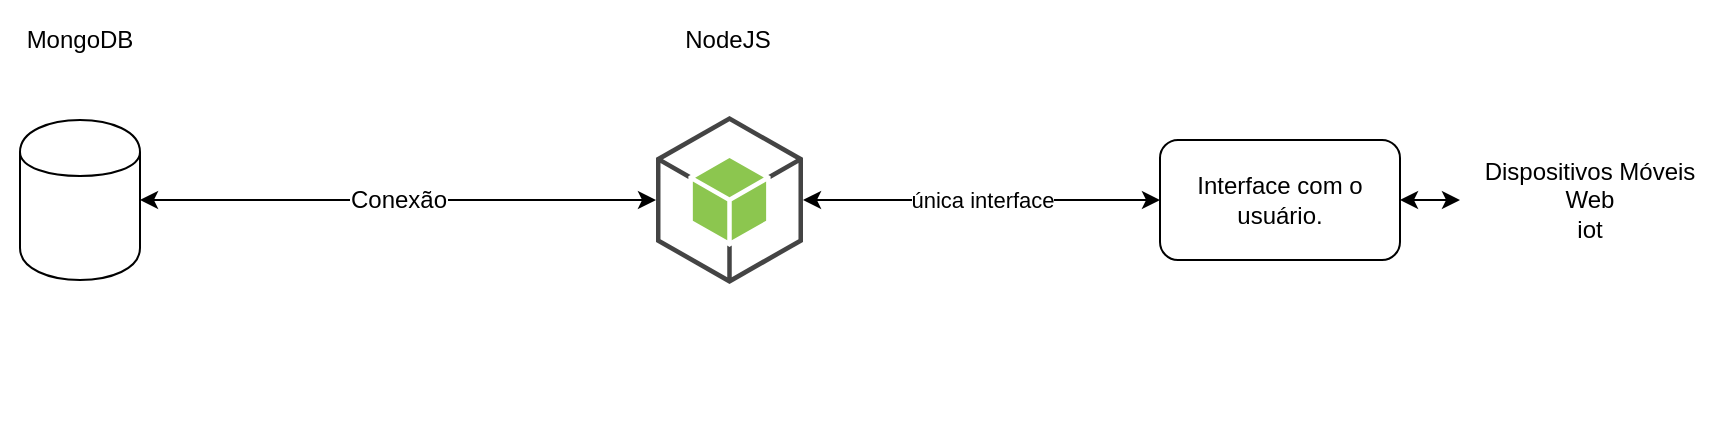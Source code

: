 <mxfile version="11.2.9" type="device" pages="1"><diagram id="K41n-xF0wvHFQB_OI0VS" name="Page-1"><mxGraphModel dx="1635" dy="913" grid="1" gridSize="10" guides="1" tooltips="1" connect="1" arrows="1" fold="1" page="1" pageScale="1" pageWidth="1169" pageHeight="827" math="0" shadow="0"><root><mxCell id="0"/><mxCell id="1" parent="0"/><mxCell id="9tBHjAts4fH7vrXVwn5V-20" style="edgeStyle=orthogonalEdgeStyle;rounded=0;orthogonalLoop=1;jettySize=auto;html=1;entryX=0;entryY=0.5;entryDx=0;entryDy=0;entryPerimeter=0;startArrow=classic;startFill=1;" edge="1" parent="1" source="9tBHjAts4fH7vrXVwn5V-16" target="9tBHjAts4fH7vrXVwn5V-18"><mxGeometry relative="1" as="geometry"/></mxCell><mxCell id="9tBHjAts4fH7vrXVwn5V-21" value="Conexão" style="text;html=1;resizable=0;points=[];align=center;verticalAlign=middle;labelBackgroundColor=#ffffff;" vertex="1" connectable="0" parent="9tBHjAts4fH7vrXVwn5V-20"><mxGeometry x="-0.101" relative="1" as="geometry"><mxPoint x="13" as="offset"/></mxGeometry></mxCell><mxCell id="9tBHjAts4fH7vrXVwn5V-16" value="" style="shape=cylinder;whiteSpace=wrap;html=1;boundedLbl=1;backgroundOutline=1;" vertex="1" parent="1"><mxGeometry x="230" y="190" width="60" height="80" as="geometry"/></mxCell><mxCell id="9tBHjAts4fH7vrXVwn5V-17" value="MongoDB" style="text;html=1;strokeColor=none;fillColor=none;align=center;verticalAlign=middle;whiteSpace=wrap;rounded=0;" vertex="1" parent="1"><mxGeometry x="220" y="130" width="80" height="40" as="geometry"/></mxCell><mxCell id="9tBHjAts4fH7vrXVwn5V-29" value="única interface" style="edgeStyle=orthogonalEdgeStyle;rounded=0;orthogonalLoop=1;jettySize=auto;html=1;startArrow=classic;startFill=1;" edge="1" parent="1" source="9tBHjAts4fH7vrXVwn5V-18" target="9tBHjAts4fH7vrXVwn5V-26"><mxGeometry relative="1" as="geometry"/></mxCell><mxCell id="9tBHjAts4fH7vrXVwn5V-18" value="" style="outlineConnect=0;dashed=0;verticalLabelPosition=bottom;verticalAlign=top;align=center;html=1;shape=mxgraph.aws3.android;fillColor=#8CC64F;gradientColor=none;" vertex="1" parent="1"><mxGeometry x="548" y="188" width="73.5" height="84" as="geometry"/></mxCell><mxCell id="9tBHjAts4fH7vrXVwn5V-19" value="" style="shape=image;html=1;verticalAlign=top;verticalLabelPosition=bottom;labelBackgroundColor=#ffffff;imageAspect=0;aspect=fixed;image=https://cdn2.iconfinder.com/data/icons/nodejs-1/128/nodejs-128.png" vertex="1" parent="1"><mxGeometry x="554" y="290" width="60" height="60" as="geometry"/></mxCell><mxCell id="9tBHjAts4fH7vrXVwn5V-25" value="NodeJS" style="text;html=1;strokeColor=none;fillColor=none;align=center;verticalAlign=middle;whiteSpace=wrap;rounded=0;" vertex="1" parent="1"><mxGeometry x="544" y="130" width="80" height="40" as="geometry"/></mxCell><mxCell id="9tBHjAts4fH7vrXVwn5V-28" style="edgeStyle=orthogonalEdgeStyle;rounded=0;orthogonalLoop=1;jettySize=auto;html=1;startArrow=classic;startFill=1;" edge="1" parent="1" source="9tBHjAts4fH7vrXVwn5V-26" target="9tBHjAts4fH7vrXVwn5V-27"><mxGeometry relative="1" as="geometry"/></mxCell><mxCell id="9tBHjAts4fH7vrXVwn5V-26" value="Interface com o usuário." style="rounded=1;whiteSpace=wrap;html=1;" vertex="1" parent="1"><mxGeometry x="800" y="200" width="120" height="60" as="geometry"/></mxCell><mxCell id="9tBHjAts4fH7vrXVwn5V-27" value="Dispositivos Móveis&lt;br&gt;Web&lt;br&gt;iot" style="text;html=1;strokeColor=none;fillColor=none;align=center;verticalAlign=middle;whiteSpace=wrap;rounded=0;" vertex="1" parent="1"><mxGeometry x="950" y="185" width="130" height="90" as="geometry"/></mxCell></root></mxGraphModel></diagram></mxfile>